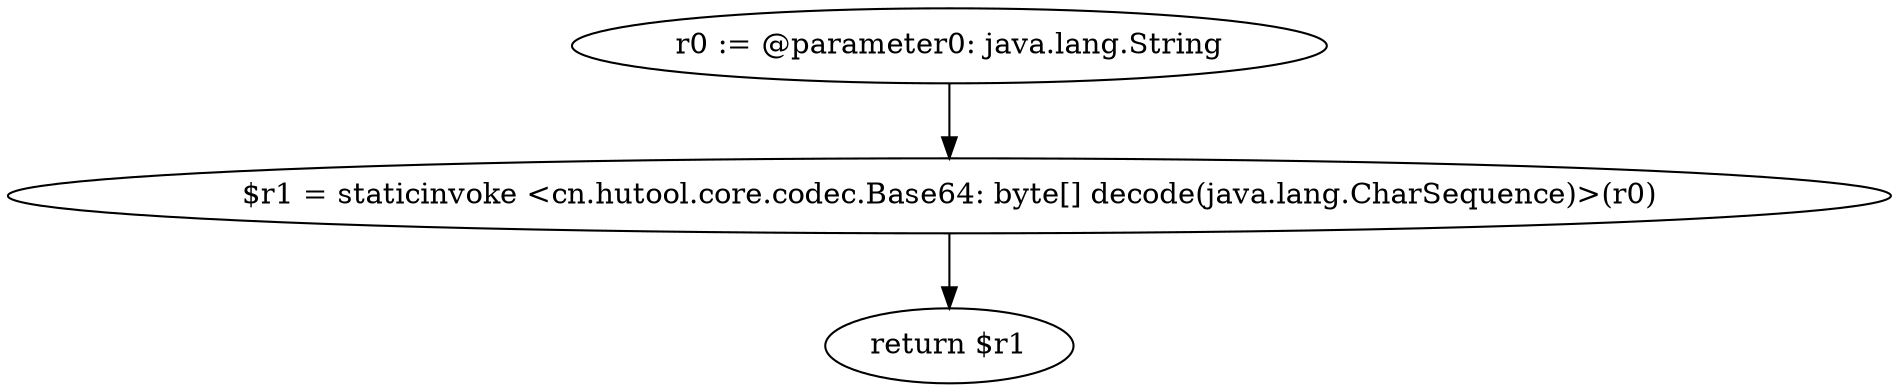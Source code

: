 digraph "unitGraph" {
    "r0 := @parameter0: java.lang.String"
    "$r1 = staticinvoke <cn.hutool.core.codec.Base64: byte[] decode(java.lang.CharSequence)>(r0)"
    "return $r1"
    "r0 := @parameter0: java.lang.String"->"$r1 = staticinvoke <cn.hutool.core.codec.Base64: byte[] decode(java.lang.CharSequence)>(r0)";
    "$r1 = staticinvoke <cn.hutool.core.codec.Base64: byte[] decode(java.lang.CharSequence)>(r0)"->"return $r1";
}
